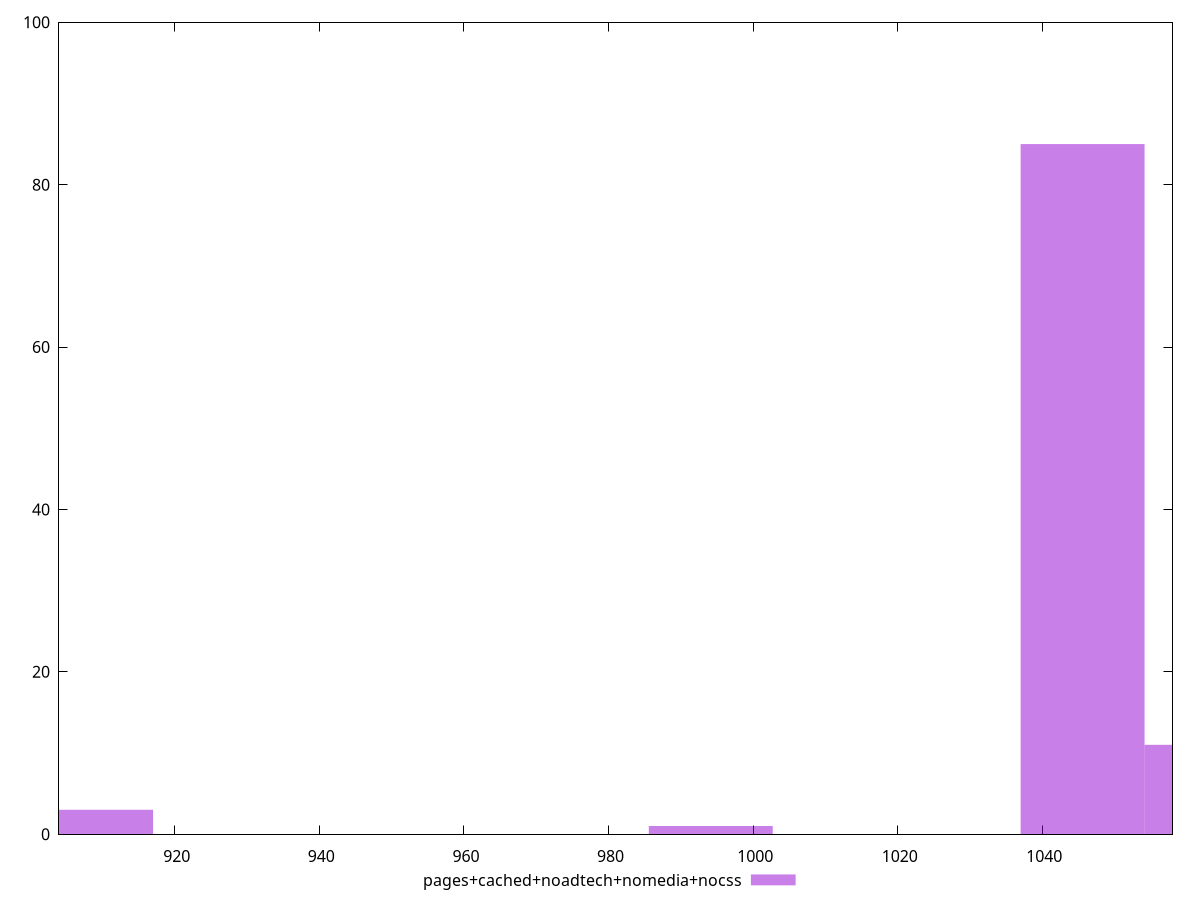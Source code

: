reset

$pagesCachedNoadtechNomediaNocss <<EOF
994.1411742885507 1
1062.7026345843128 11
1045.5622695103723 85
908.439348918848 3
EOF

set key outside below
set boxwidth 17.14036507394053
set xrange [904:1058]
set yrange [0:100]
set trange [0:100]
set style fill transparent solid 0.5 noborder
set terminal svg size 640, 490 enhanced background rgb 'white'
set output "report_00026_2021-02-22T21:38:55.199Z/uses-rel-preload/comparison/histogram/4_vs_5.svg"

plot $pagesCachedNoadtechNomediaNocss title "pages+cached+noadtech+nomedia+nocss" with boxes

reset
